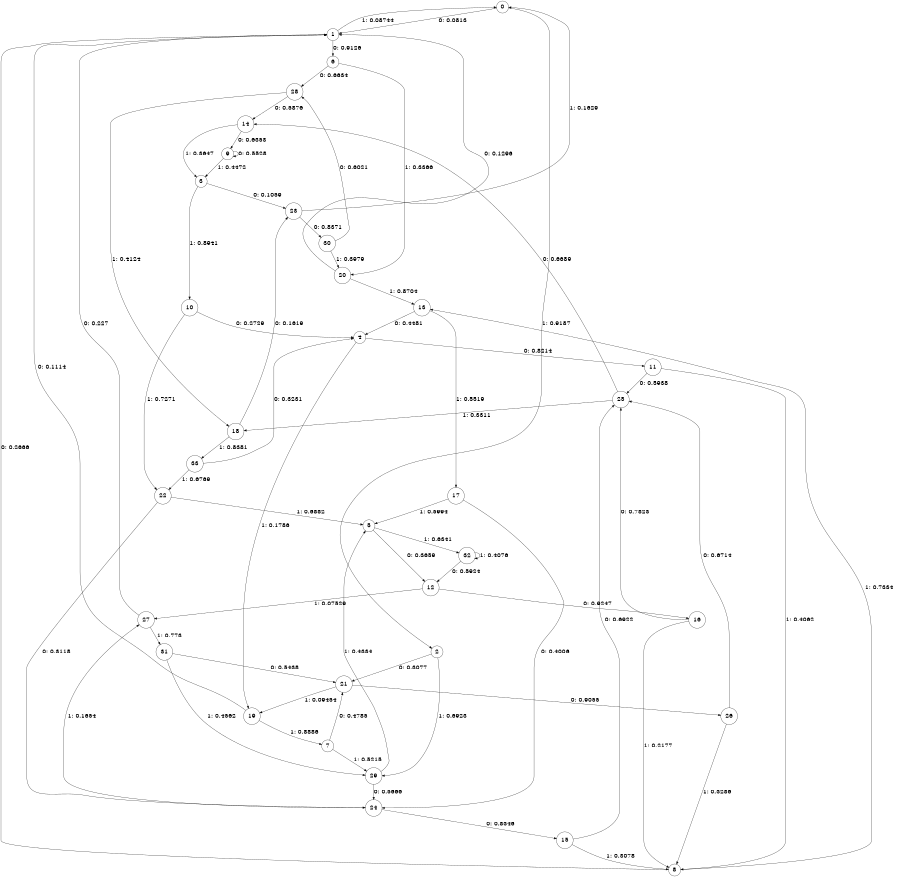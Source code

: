 digraph "ch38concat_phase3_L6" {
size = "6,8.5";
ratio = "fill";
node [shape = circle];
node [fontsize = 24];
edge [fontsize = 24];
0 -> 1 [label = "0: 0.0813   "];
0 -> 2 [label = "1: 0.9187   "];
1 -> 6 [label = "0: 0.9126   "];
1 -> 0 [label = "1: 0.08744  "];
2 -> 21 [label = "0: 0.3077   "];
2 -> 29 [label = "1: 0.6923   "];
3 -> 23 [label = "0: 0.1059   "];
3 -> 10 [label = "1: 0.8941   "];
4 -> 11 [label = "0: 0.8214   "];
4 -> 19 [label = "1: 0.1786   "];
5 -> 12 [label = "0: 0.3659   "];
5 -> 32 [label = "1: 0.6341   "];
6 -> 28 [label = "0: 0.6634   "];
6 -> 20 [label = "1: 0.3366   "];
7 -> 21 [label = "0: 0.4785   "];
7 -> 29 [label = "1: 0.5215   "];
8 -> 1 [label = "0: 0.2666   "];
8 -> 13 [label = "1: 0.7334   "];
9 -> 9 [label = "0: 0.5528   "];
9 -> 3 [label = "1: 0.4472   "];
10 -> 4 [label = "0: 0.2729   "];
10 -> 22 [label = "1: 0.7271   "];
11 -> 25 [label = "0: 0.5938   "];
11 -> 8 [label = "1: 0.4062   "];
12 -> 16 [label = "0: 0.9247   "];
12 -> 27 [label = "1: 0.07529  "];
13 -> 4 [label = "0: 0.4481   "];
13 -> 17 [label = "1: 0.5519   "];
14 -> 9 [label = "0: 0.6353   "];
14 -> 3 [label = "1: 0.3647   "];
15 -> 25 [label = "0: 0.6922   "];
15 -> 8 [label = "1: 0.3078   "];
16 -> 25 [label = "0: 0.7823   "];
16 -> 8 [label = "1: 0.2177   "];
17 -> 24 [label = "0: 0.4006   "];
17 -> 5 [label = "1: 0.5994   "];
18 -> 23 [label = "0: 0.1619   "];
18 -> 33 [label = "1: 0.8381   "];
19 -> 1 [label = "0: 0.1114   "];
19 -> 7 [label = "1: 0.8886   "];
20 -> 1 [label = "0: 0.1296   "];
20 -> 13 [label = "1: 0.8704   "];
21 -> 26 [label = "0: 0.9055   "];
21 -> 19 [label = "1: 0.09454  "];
22 -> 24 [label = "0: 0.3118   "];
22 -> 5 [label = "1: 0.6882   "];
23 -> 30 [label = "0: 0.8371   "];
23 -> 0 [label = "1: 0.1629   "];
24 -> 15 [label = "0: 0.8346   "];
24 -> 27 [label = "1: 0.1654   "];
25 -> 14 [label = "0: 0.6689   "];
25 -> 18 [label = "1: 0.3311   "];
26 -> 25 [label = "0: 0.6714   "];
26 -> 8 [label = "1: 0.3286   "];
27 -> 1 [label = "0: 0.227    "];
27 -> 31 [label = "1: 0.773    "];
28 -> 14 [label = "0: 0.5876   "];
28 -> 18 [label = "1: 0.4124   "];
29 -> 24 [label = "0: 0.5666   "];
29 -> 5 [label = "1: 0.4334   "];
30 -> 28 [label = "0: 0.6021   "];
30 -> 20 [label = "1: 0.3979   "];
31 -> 21 [label = "0: 0.5438   "];
31 -> 29 [label = "1: 0.4562   "];
32 -> 12 [label = "0: 0.5924   "];
32 -> 32 [label = "1: 0.4076   "];
33 -> 4 [label = "0: 0.3231   "];
33 -> 22 [label = "1: 0.6769   "];
}